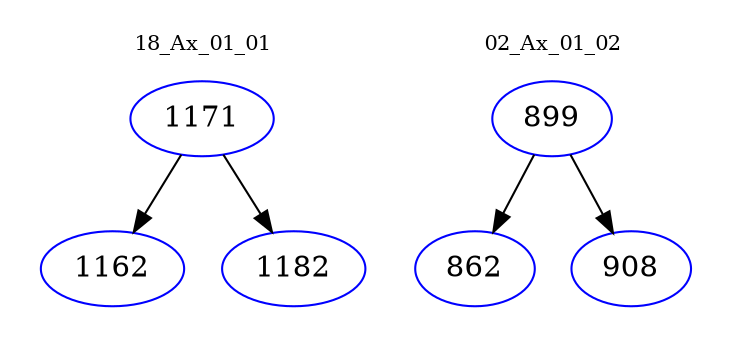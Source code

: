 digraph{
subgraph cluster_0 {
color = white
label = "18_Ax_01_01";
fontsize=10;
T0_1171 [label="1171", color="blue"]
T0_1171 -> T0_1162 [color="black"]
T0_1162 [label="1162", color="blue"]
T0_1171 -> T0_1182 [color="black"]
T0_1182 [label="1182", color="blue"]
}
subgraph cluster_1 {
color = white
label = "02_Ax_01_02";
fontsize=10;
T1_899 [label="899", color="blue"]
T1_899 -> T1_862 [color="black"]
T1_862 [label="862", color="blue"]
T1_899 -> T1_908 [color="black"]
T1_908 [label="908", color="blue"]
}
}
